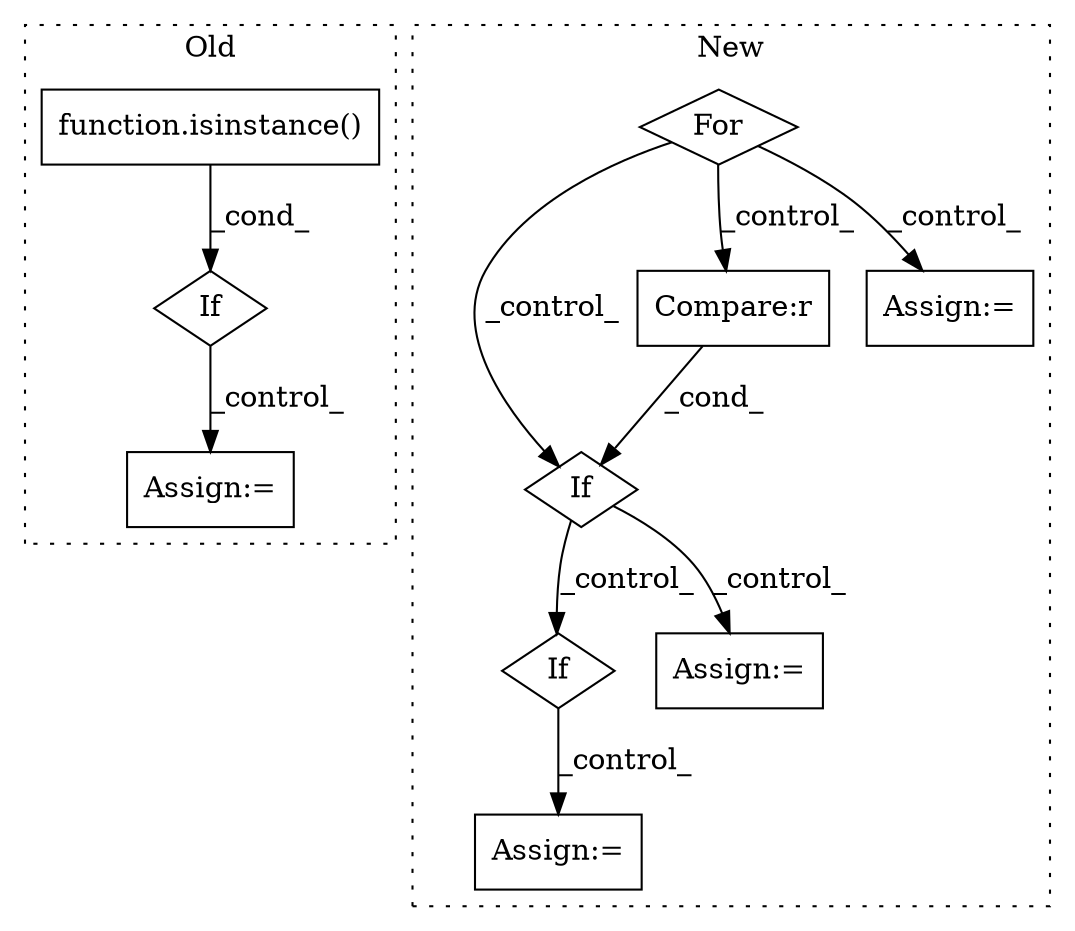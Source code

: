 digraph G {
subgraph cluster0 {
1 [label="function.isinstance()" a="75" s="409,433" l="11,1" shape="box"];
3 [label="If" a="96" s="406" l="3" shape="diamond"];
4 [label="Assign:=" a="68" s="479" l="3" shape="box"];
label = "Old";
style="dotted";
}
subgraph cluster1 {
2 [label="For" a="107" s="825,864" l="4,14" shape="diamond"];
5 [label="Assign:=" a="68" s="1252" l="4" shape="box"];
6 [label="If" a="96" s="1219" l="3" shape="diamond"];
7 [label="Assign:=" a="68" s="1091" l="10" shape="box"];
8 [label="If" a="96" s="994" l="3" shape="diamond"];
9 [label="Compare:r" a="40" s="997" l="16" shape="box"];
10 [label="Assign:=" a="68" s="935" l="11" shape="box"];
label = "New";
style="dotted";
}
1 -> 3 [label="_cond_"];
2 -> 9 [label="_control_"];
2 -> 8 [label="_control_"];
2 -> 10 [label="_control_"];
3 -> 4 [label="_control_"];
6 -> 5 [label="_control_"];
8 -> 6 [label="_control_"];
8 -> 7 [label="_control_"];
9 -> 8 [label="_cond_"];
}